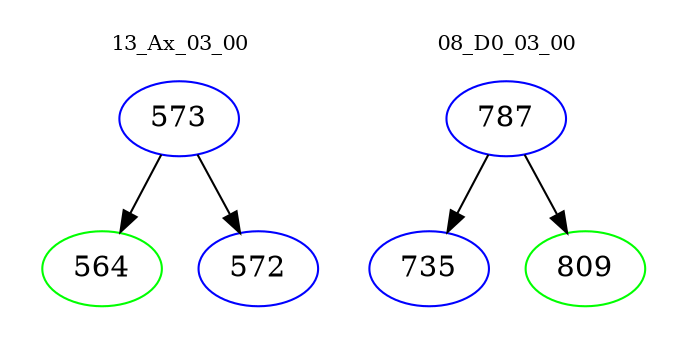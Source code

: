 digraph{
subgraph cluster_0 {
color = white
label = "13_Ax_03_00";
fontsize=10;
T0_573 [label="573", color="blue"]
T0_573 -> T0_564 [color="black"]
T0_564 [label="564", color="green"]
T0_573 -> T0_572 [color="black"]
T0_572 [label="572", color="blue"]
}
subgraph cluster_1 {
color = white
label = "08_D0_03_00";
fontsize=10;
T1_787 [label="787", color="blue"]
T1_787 -> T1_735 [color="black"]
T1_735 [label="735", color="blue"]
T1_787 -> T1_809 [color="black"]
T1_809 [label="809", color="green"]
}
}
